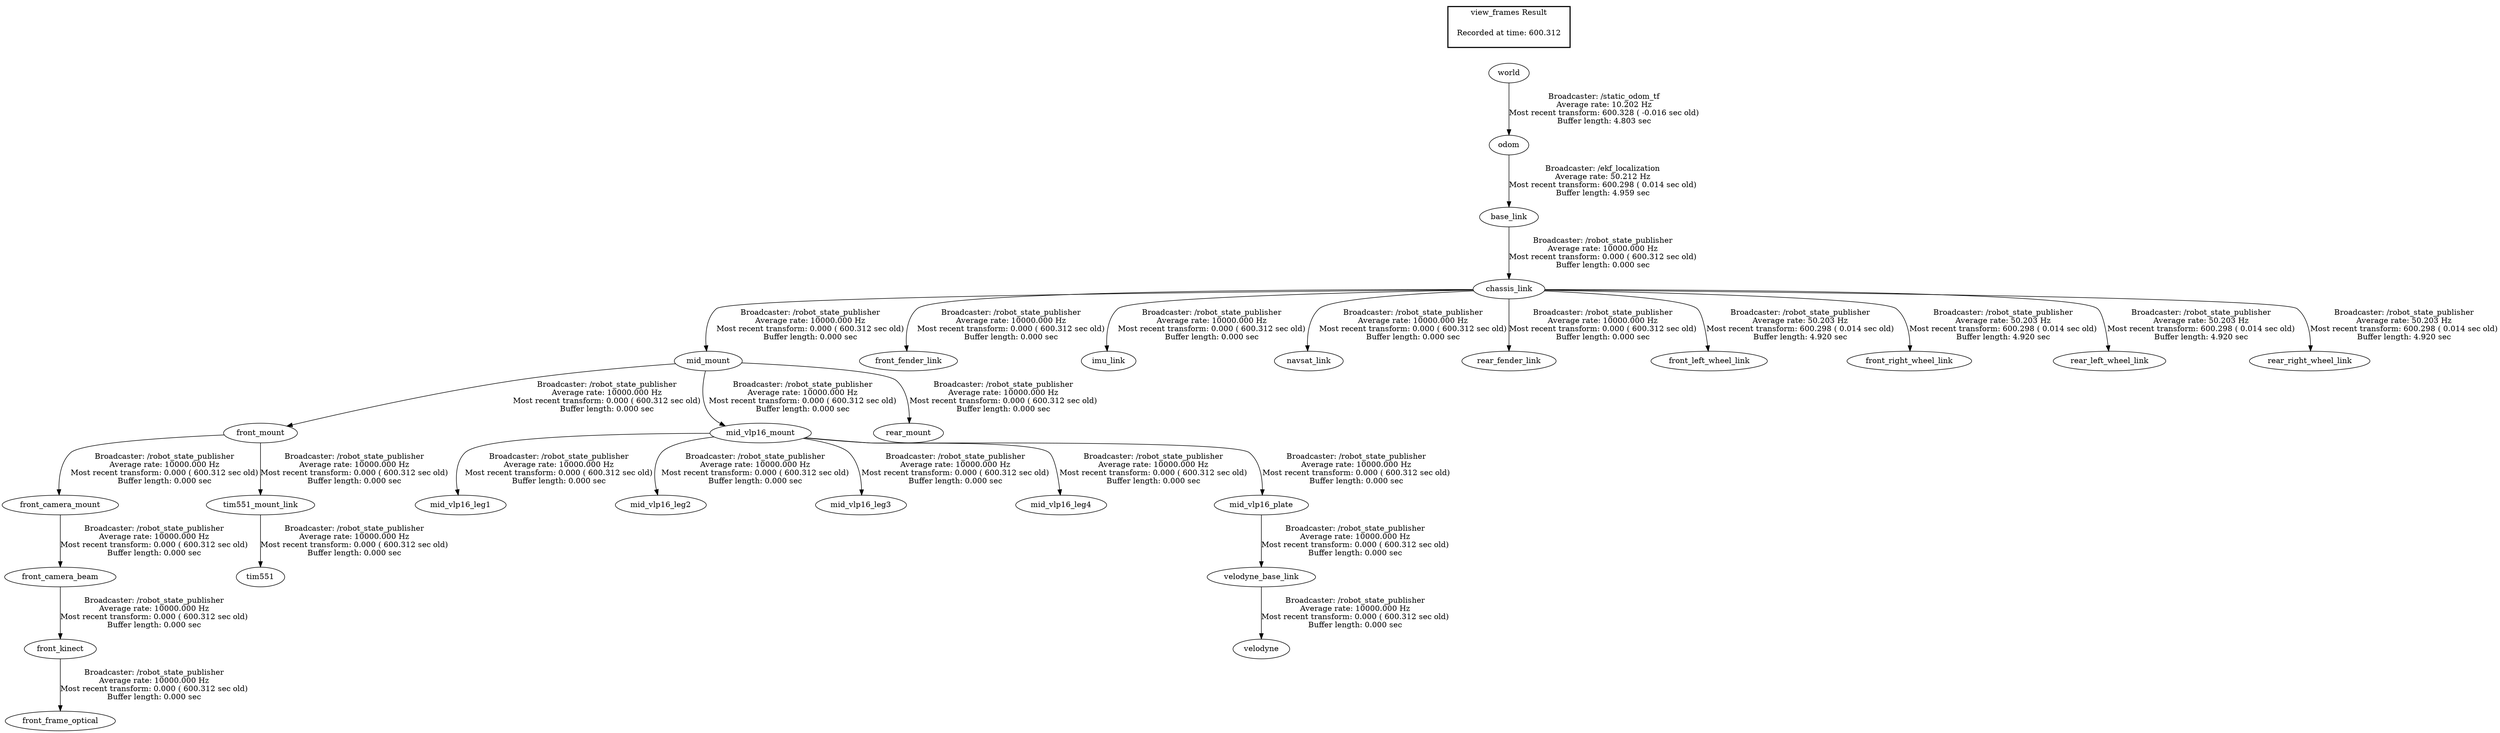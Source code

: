 digraph G {
"odom" -> "base_link"[label="Broadcaster: /ekf_localization\nAverage rate: 50.212 Hz\nMost recent transform: 600.298 ( 0.014 sec old)\nBuffer length: 4.959 sec\n"];
"world" -> "odom"[label="Broadcaster: /static_odom_tf\nAverage rate: 10.202 Hz\nMost recent transform: 600.328 ( -0.016 sec old)\nBuffer length: 4.803 sec\n"];
"base_link" -> "chassis_link"[label="Broadcaster: /robot_state_publisher\nAverage rate: 10000.000 Hz\nMost recent transform: 0.000 ( 600.312 sec old)\nBuffer length: 0.000 sec\n"];
"front_camera_beam" -> "front_kinect"[label="Broadcaster: /robot_state_publisher\nAverage rate: 10000.000 Hz\nMost recent transform: 0.000 ( 600.312 sec old)\nBuffer length: 0.000 sec\n"];
"front_camera_mount" -> "front_camera_beam"[label="Broadcaster: /robot_state_publisher\nAverage rate: 10000.000 Hz\nMost recent transform: 0.000 ( 600.312 sec old)\nBuffer length: 0.000 sec\n"];
"front_mount" -> "front_camera_mount"[label="Broadcaster: /robot_state_publisher\nAverage rate: 10000.000 Hz\nMost recent transform: 0.000 ( 600.312 sec old)\nBuffer length: 0.000 sec\n"];
"mid_mount" -> "front_mount"[label="Broadcaster: /robot_state_publisher\nAverage rate: 10000.000 Hz\nMost recent transform: 0.000 ( 600.312 sec old)\nBuffer length: 0.000 sec\n"];
"chassis_link" -> "front_fender_link"[label="Broadcaster: /robot_state_publisher\nAverage rate: 10000.000 Hz\nMost recent transform: 0.000 ( 600.312 sec old)\nBuffer length: 0.000 sec\n"];
"chassis_link" -> "mid_mount"[label="Broadcaster: /robot_state_publisher\nAverage rate: 10000.000 Hz\nMost recent transform: 0.000 ( 600.312 sec old)\nBuffer length: 0.000 sec\n"];
"front_kinect" -> "front_frame_optical"[label="Broadcaster: /robot_state_publisher\nAverage rate: 10000.000 Hz\nMost recent transform: 0.000 ( 600.312 sec old)\nBuffer length: 0.000 sec\n"];
"chassis_link" -> "imu_link"[label="Broadcaster: /robot_state_publisher\nAverage rate: 10000.000 Hz\nMost recent transform: 0.000 ( 600.312 sec old)\nBuffer length: 0.000 sec\n"];
"mid_vlp16_mount" -> "mid_vlp16_leg1"[label="Broadcaster: /robot_state_publisher\nAverage rate: 10000.000 Hz\nMost recent transform: 0.000 ( 600.312 sec old)\nBuffer length: 0.000 sec\n"];
"mid_mount" -> "mid_vlp16_mount"[label="Broadcaster: /robot_state_publisher\nAverage rate: 10000.000 Hz\nMost recent transform: 0.000 ( 600.312 sec old)\nBuffer length: 0.000 sec\n"];
"mid_vlp16_mount" -> "mid_vlp16_leg2"[label="Broadcaster: /robot_state_publisher\nAverage rate: 10000.000 Hz\nMost recent transform: 0.000 ( 600.312 sec old)\nBuffer length: 0.000 sec\n"];
"mid_vlp16_mount" -> "mid_vlp16_leg3"[label="Broadcaster: /robot_state_publisher\nAverage rate: 10000.000 Hz\nMost recent transform: 0.000 ( 600.312 sec old)\nBuffer length: 0.000 sec\n"];
"mid_vlp16_mount" -> "mid_vlp16_leg4"[label="Broadcaster: /robot_state_publisher\nAverage rate: 10000.000 Hz\nMost recent transform: 0.000 ( 600.312 sec old)\nBuffer length: 0.000 sec\n"];
"mid_vlp16_mount" -> "mid_vlp16_plate"[label="Broadcaster: /robot_state_publisher\nAverage rate: 10000.000 Hz\nMost recent transform: 0.000 ( 600.312 sec old)\nBuffer length: 0.000 sec\n"];
"chassis_link" -> "navsat_link"[label="Broadcaster: /robot_state_publisher\nAverage rate: 10000.000 Hz\nMost recent transform: 0.000 ( 600.312 sec old)\nBuffer length: 0.000 sec\n"];
"chassis_link" -> "rear_fender_link"[label="Broadcaster: /robot_state_publisher\nAverage rate: 10000.000 Hz\nMost recent transform: 0.000 ( 600.312 sec old)\nBuffer length: 0.000 sec\n"];
"mid_mount" -> "rear_mount"[label="Broadcaster: /robot_state_publisher\nAverage rate: 10000.000 Hz\nMost recent transform: 0.000 ( 600.312 sec old)\nBuffer length: 0.000 sec\n"];
"tim551_mount_link" -> "tim551"[label="Broadcaster: /robot_state_publisher\nAverage rate: 10000.000 Hz\nMost recent transform: 0.000 ( 600.312 sec old)\nBuffer length: 0.000 sec\n"];
"front_mount" -> "tim551_mount_link"[label="Broadcaster: /robot_state_publisher\nAverage rate: 10000.000 Hz\nMost recent transform: 0.000 ( 600.312 sec old)\nBuffer length: 0.000 sec\n"];
"mid_vlp16_plate" -> "velodyne_base_link"[label="Broadcaster: /robot_state_publisher\nAverage rate: 10000.000 Hz\nMost recent transform: 0.000 ( 600.312 sec old)\nBuffer length: 0.000 sec\n"];
"velodyne_base_link" -> "velodyne"[label="Broadcaster: /robot_state_publisher\nAverage rate: 10000.000 Hz\nMost recent transform: 0.000 ( 600.312 sec old)\nBuffer length: 0.000 sec\n"];
"chassis_link" -> "front_left_wheel_link"[label="Broadcaster: /robot_state_publisher\nAverage rate: 50.203 Hz\nMost recent transform: 600.298 ( 0.014 sec old)\nBuffer length: 4.920 sec\n"];
"chassis_link" -> "front_right_wheel_link"[label="Broadcaster: /robot_state_publisher\nAverage rate: 50.203 Hz\nMost recent transform: 600.298 ( 0.014 sec old)\nBuffer length: 4.920 sec\n"];
"chassis_link" -> "rear_left_wheel_link"[label="Broadcaster: /robot_state_publisher\nAverage rate: 50.203 Hz\nMost recent transform: 600.298 ( 0.014 sec old)\nBuffer length: 4.920 sec\n"];
"chassis_link" -> "rear_right_wheel_link"[label="Broadcaster: /robot_state_publisher\nAverage rate: 50.203 Hz\nMost recent transform: 600.298 ( 0.014 sec old)\nBuffer length: 4.920 sec\n"];
edge [style=invis];
 subgraph cluster_legend { style=bold; color=black; label ="view_frames Result";
"Recorded at time: 600.312"[ shape=plaintext ] ;
 }->"world";
}
